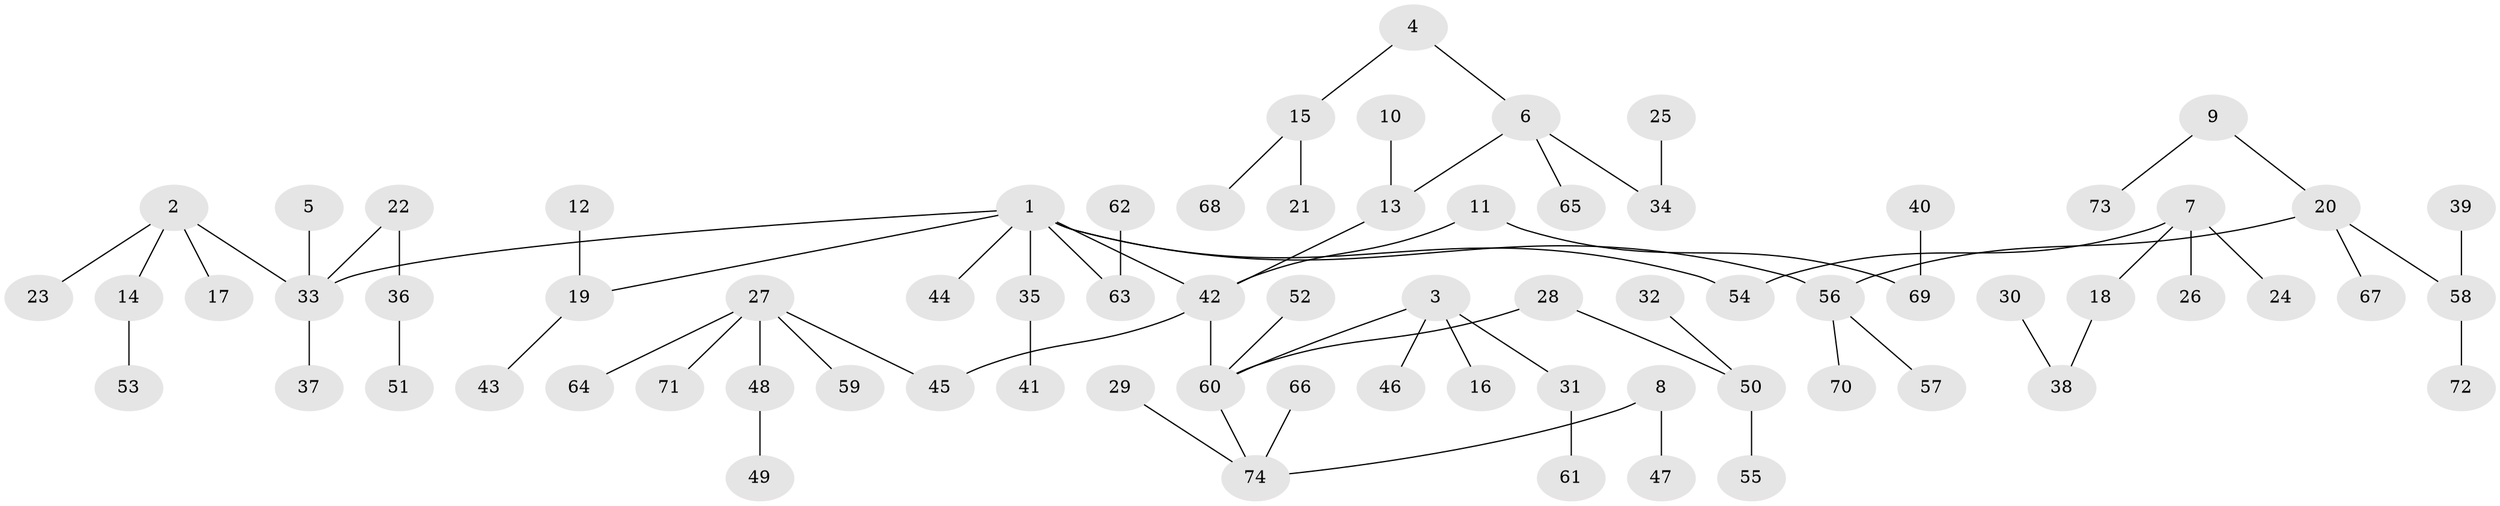 // original degree distribution, {6: 0.013513513513513514, 7: 0.006756756756756757, 4: 0.0945945945945946, 5: 0.033783783783783786, 2: 0.24324324324324326, 1: 0.5, 3: 0.10810810810810811}
// Generated by graph-tools (version 1.1) at 2025/02/03/09/25 03:02:18]
// undirected, 74 vertices, 73 edges
graph export_dot {
graph [start="1"]
  node [color=gray90,style=filled];
  1;
  2;
  3;
  4;
  5;
  6;
  7;
  8;
  9;
  10;
  11;
  12;
  13;
  14;
  15;
  16;
  17;
  18;
  19;
  20;
  21;
  22;
  23;
  24;
  25;
  26;
  27;
  28;
  29;
  30;
  31;
  32;
  33;
  34;
  35;
  36;
  37;
  38;
  39;
  40;
  41;
  42;
  43;
  44;
  45;
  46;
  47;
  48;
  49;
  50;
  51;
  52;
  53;
  54;
  55;
  56;
  57;
  58;
  59;
  60;
  61;
  62;
  63;
  64;
  65;
  66;
  67;
  68;
  69;
  70;
  71;
  72;
  73;
  74;
  1 -- 19 [weight=1.0];
  1 -- 33 [weight=1.0];
  1 -- 35 [weight=1.0];
  1 -- 42 [weight=1.0];
  1 -- 44 [weight=1.0];
  1 -- 54 [weight=1.0];
  1 -- 56 [weight=1.0];
  1 -- 63 [weight=1.0];
  2 -- 14 [weight=1.0];
  2 -- 17 [weight=1.0];
  2 -- 23 [weight=1.0];
  2 -- 33 [weight=1.0];
  3 -- 16 [weight=1.0];
  3 -- 31 [weight=1.0];
  3 -- 46 [weight=1.0];
  3 -- 60 [weight=1.0];
  4 -- 6 [weight=1.0];
  4 -- 15 [weight=1.0];
  5 -- 33 [weight=1.0];
  6 -- 13 [weight=1.0];
  6 -- 34 [weight=1.0];
  6 -- 65 [weight=1.0];
  7 -- 18 [weight=1.0];
  7 -- 24 [weight=1.0];
  7 -- 26 [weight=1.0];
  7 -- 54 [weight=1.0];
  8 -- 47 [weight=1.0];
  8 -- 74 [weight=1.0];
  9 -- 20 [weight=1.0];
  9 -- 73 [weight=1.0];
  10 -- 13 [weight=1.0];
  11 -- 42 [weight=1.0];
  11 -- 69 [weight=1.0];
  12 -- 19 [weight=1.0];
  13 -- 42 [weight=1.0];
  14 -- 53 [weight=1.0];
  15 -- 21 [weight=1.0];
  15 -- 68 [weight=1.0];
  18 -- 38 [weight=1.0];
  19 -- 43 [weight=1.0];
  20 -- 56 [weight=1.0];
  20 -- 58 [weight=1.0];
  20 -- 67 [weight=1.0];
  22 -- 33 [weight=1.0];
  22 -- 36 [weight=1.0];
  25 -- 34 [weight=1.0];
  27 -- 45 [weight=1.0];
  27 -- 48 [weight=1.0];
  27 -- 59 [weight=1.0];
  27 -- 64 [weight=1.0];
  27 -- 71 [weight=1.0];
  28 -- 50 [weight=1.0];
  28 -- 60 [weight=1.0];
  29 -- 74 [weight=1.0];
  30 -- 38 [weight=1.0];
  31 -- 61 [weight=1.0];
  32 -- 50 [weight=1.0];
  33 -- 37 [weight=1.0];
  35 -- 41 [weight=1.0];
  36 -- 51 [weight=1.0];
  39 -- 58 [weight=1.0];
  40 -- 69 [weight=1.0];
  42 -- 45 [weight=1.0];
  42 -- 60 [weight=1.0];
  48 -- 49 [weight=1.0];
  50 -- 55 [weight=1.0];
  52 -- 60 [weight=1.0];
  56 -- 57 [weight=1.0];
  56 -- 70 [weight=1.0];
  58 -- 72 [weight=1.0];
  60 -- 74 [weight=1.0];
  62 -- 63 [weight=1.0];
  66 -- 74 [weight=1.0];
}
